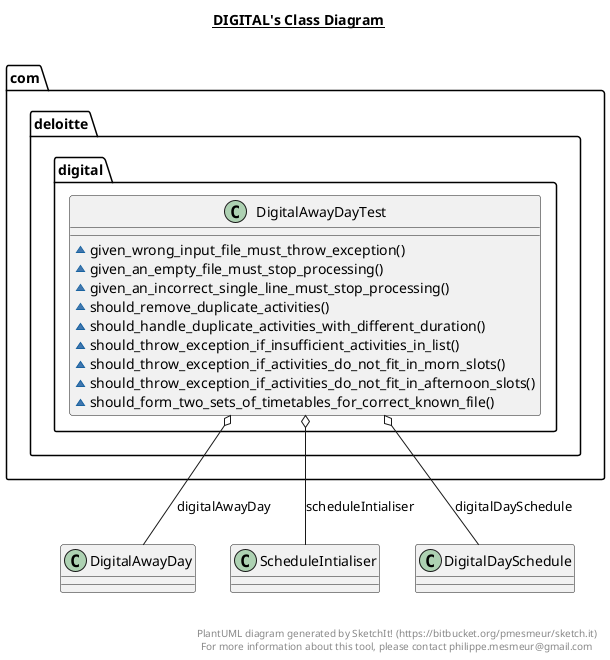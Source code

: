@startuml

title __DIGITAL's Class Diagram__\n

  package com.deloitte.digital {
    class DigitalAwayDayTest {
        ~ given_wrong_input_file_must_throw_exception()
        ~ given_an_empty_file_must_stop_processing()
        ~ given_an_incorrect_single_line_must_stop_processing()
        ~ should_remove_duplicate_activities()
        ~ should_handle_duplicate_activities_with_different_duration()
        ~ should_throw_exception_if_insufficient_activities_in_list()
        ~ should_throw_exception_if_activities_do_not_fit_in_morn_slots()
        ~ should_throw_exception_if_activities_do_not_fit_in_afternoon_slots()
        ~ should_form_two_sets_of_timetables_for_correct_known_file()
    }
  }
  

  DigitalAwayDayTest o-- DigitalAwayDay : digitalAwayDay
  DigitalAwayDayTest o-- ScheduleIntialiser : scheduleIntialiser
  DigitalAwayDayTest o-- DigitalDaySchedule : digitalDaySchedule


right footer


PlantUML diagram generated by SketchIt! (https://bitbucket.org/pmesmeur/sketch.it)
For more information about this tool, please contact philippe.mesmeur@gmail.com
endfooter

@enduml
